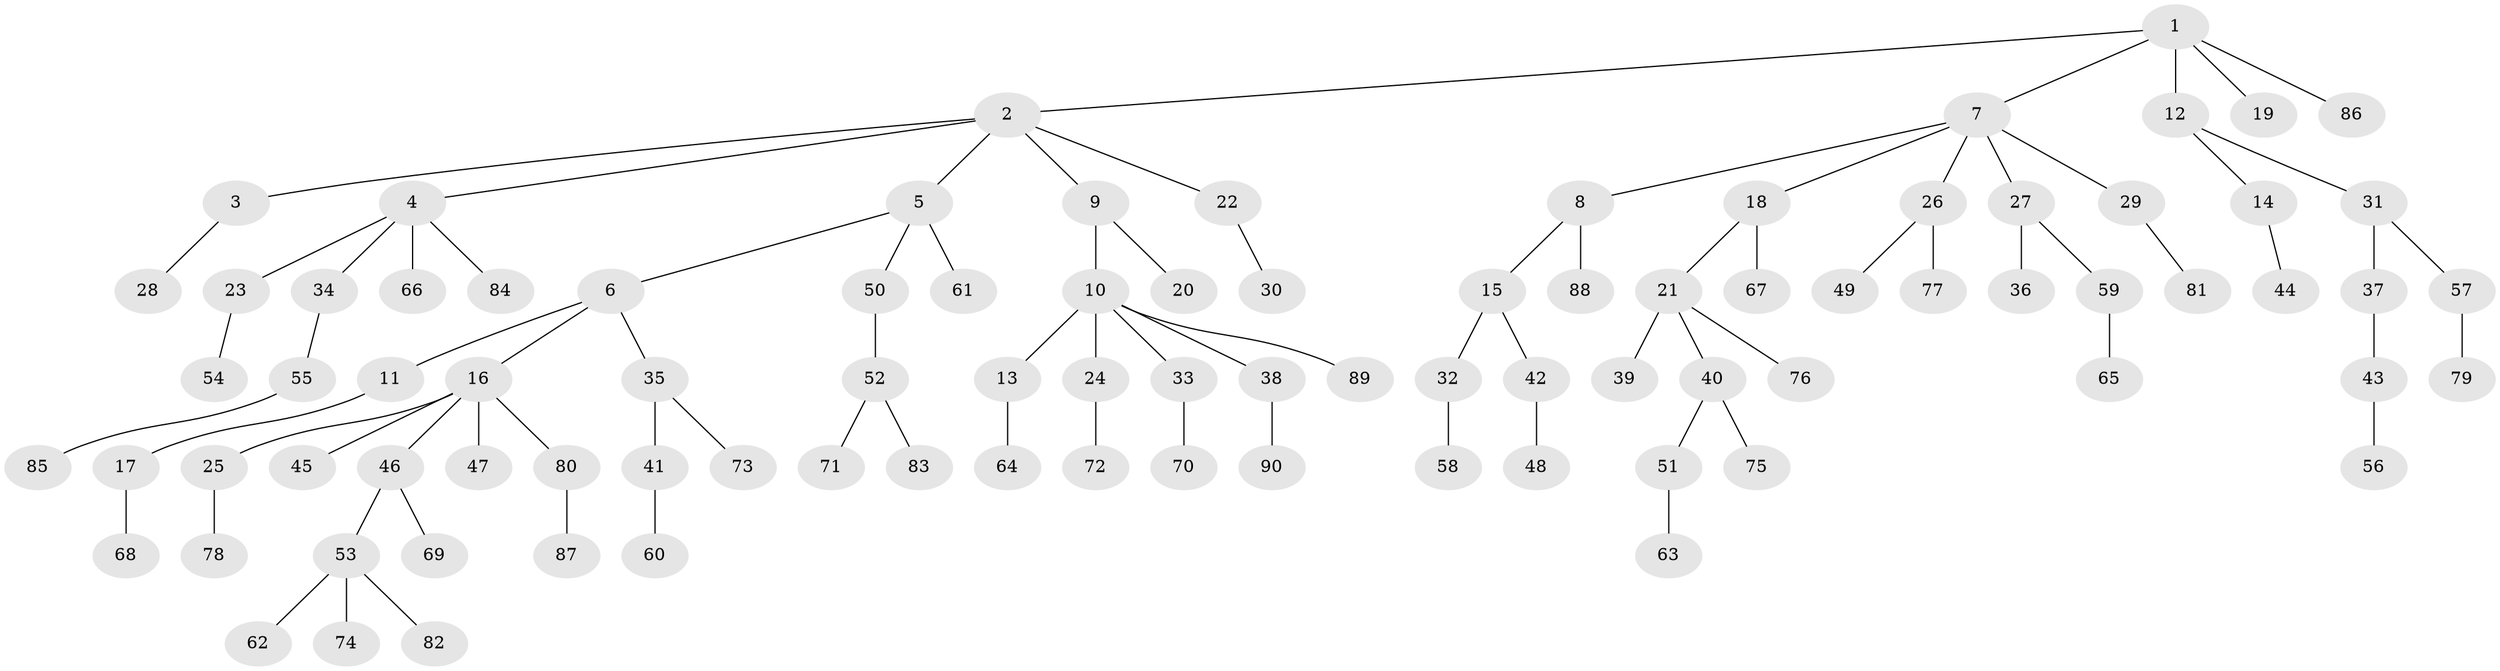 // coarse degree distribution, {8: 0.018518518518518517, 2: 0.18518518518518517, 3: 0.1111111111111111, 4: 0.05555555555555555, 6: 0.037037037037037035, 1: 0.5740740740740741, 5: 0.018518518518518517}
// Generated by graph-tools (version 1.1) at 2025/19/03/04/25 18:19:13]
// undirected, 90 vertices, 89 edges
graph export_dot {
graph [start="1"]
  node [color=gray90,style=filled];
  1;
  2;
  3;
  4;
  5;
  6;
  7;
  8;
  9;
  10;
  11;
  12;
  13;
  14;
  15;
  16;
  17;
  18;
  19;
  20;
  21;
  22;
  23;
  24;
  25;
  26;
  27;
  28;
  29;
  30;
  31;
  32;
  33;
  34;
  35;
  36;
  37;
  38;
  39;
  40;
  41;
  42;
  43;
  44;
  45;
  46;
  47;
  48;
  49;
  50;
  51;
  52;
  53;
  54;
  55;
  56;
  57;
  58;
  59;
  60;
  61;
  62;
  63;
  64;
  65;
  66;
  67;
  68;
  69;
  70;
  71;
  72;
  73;
  74;
  75;
  76;
  77;
  78;
  79;
  80;
  81;
  82;
  83;
  84;
  85;
  86;
  87;
  88;
  89;
  90;
  1 -- 2;
  1 -- 7;
  1 -- 12;
  1 -- 19;
  1 -- 86;
  2 -- 3;
  2 -- 4;
  2 -- 5;
  2 -- 9;
  2 -- 22;
  3 -- 28;
  4 -- 23;
  4 -- 34;
  4 -- 66;
  4 -- 84;
  5 -- 6;
  5 -- 50;
  5 -- 61;
  6 -- 11;
  6 -- 16;
  6 -- 35;
  7 -- 8;
  7 -- 18;
  7 -- 26;
  7 -- 27;
  7 -- 29;
  8 -- 15;
  8 -- 88;
  9 -- 10;
  9 -- 20;
  10 -- 13;
  10 -- 24;
  10 -- 33;
  10 -- 38;
  10 -- 89;
  11 -- 17;
  12 -- 14;
  12 -- 31;
  13 -- 64;
  14 -- 44;
  15 -- 32;
  15 -- 42;
  16 -- 25;
  16 -- 45;
  16 -- 46;
  16 -- 47;
  16 -- 80;
  17 -- 68;
  18 -- 21;
  18 -- 67;
  21 -- 39;
  21 -- 40;
  21 -- 76;
  22 -- 30;
  23 -- 54;
  24 -- 72;
  25 -- 78;
  26 -- 49;
  26 -- 77;
  27 -- 36;
  27 -- 59;
  29 -- 81;
  31 -- 37;
  31 -- 57;
  32 -- 58;
  33 -- 70;
  34 -- 55;
  35 -- 41;
  35 -- 73;
  37 -- 43;
  38 -- 90;
  40 -- 51;
  40 -- 75;
  41 -- 60;
  42 -- 48;
  43 -- 56;
  46 -- 53;
  46 -- 69;
  50 -- 52;
  51 -- 63;
  52 -- 71;
  52 -- 83;
  53 -- 62;
  53 -- 74;
  53 -- 82;
  55 -- 85;
  57 -- 79;
  59 -- 65;
  80 -- 87;
}
